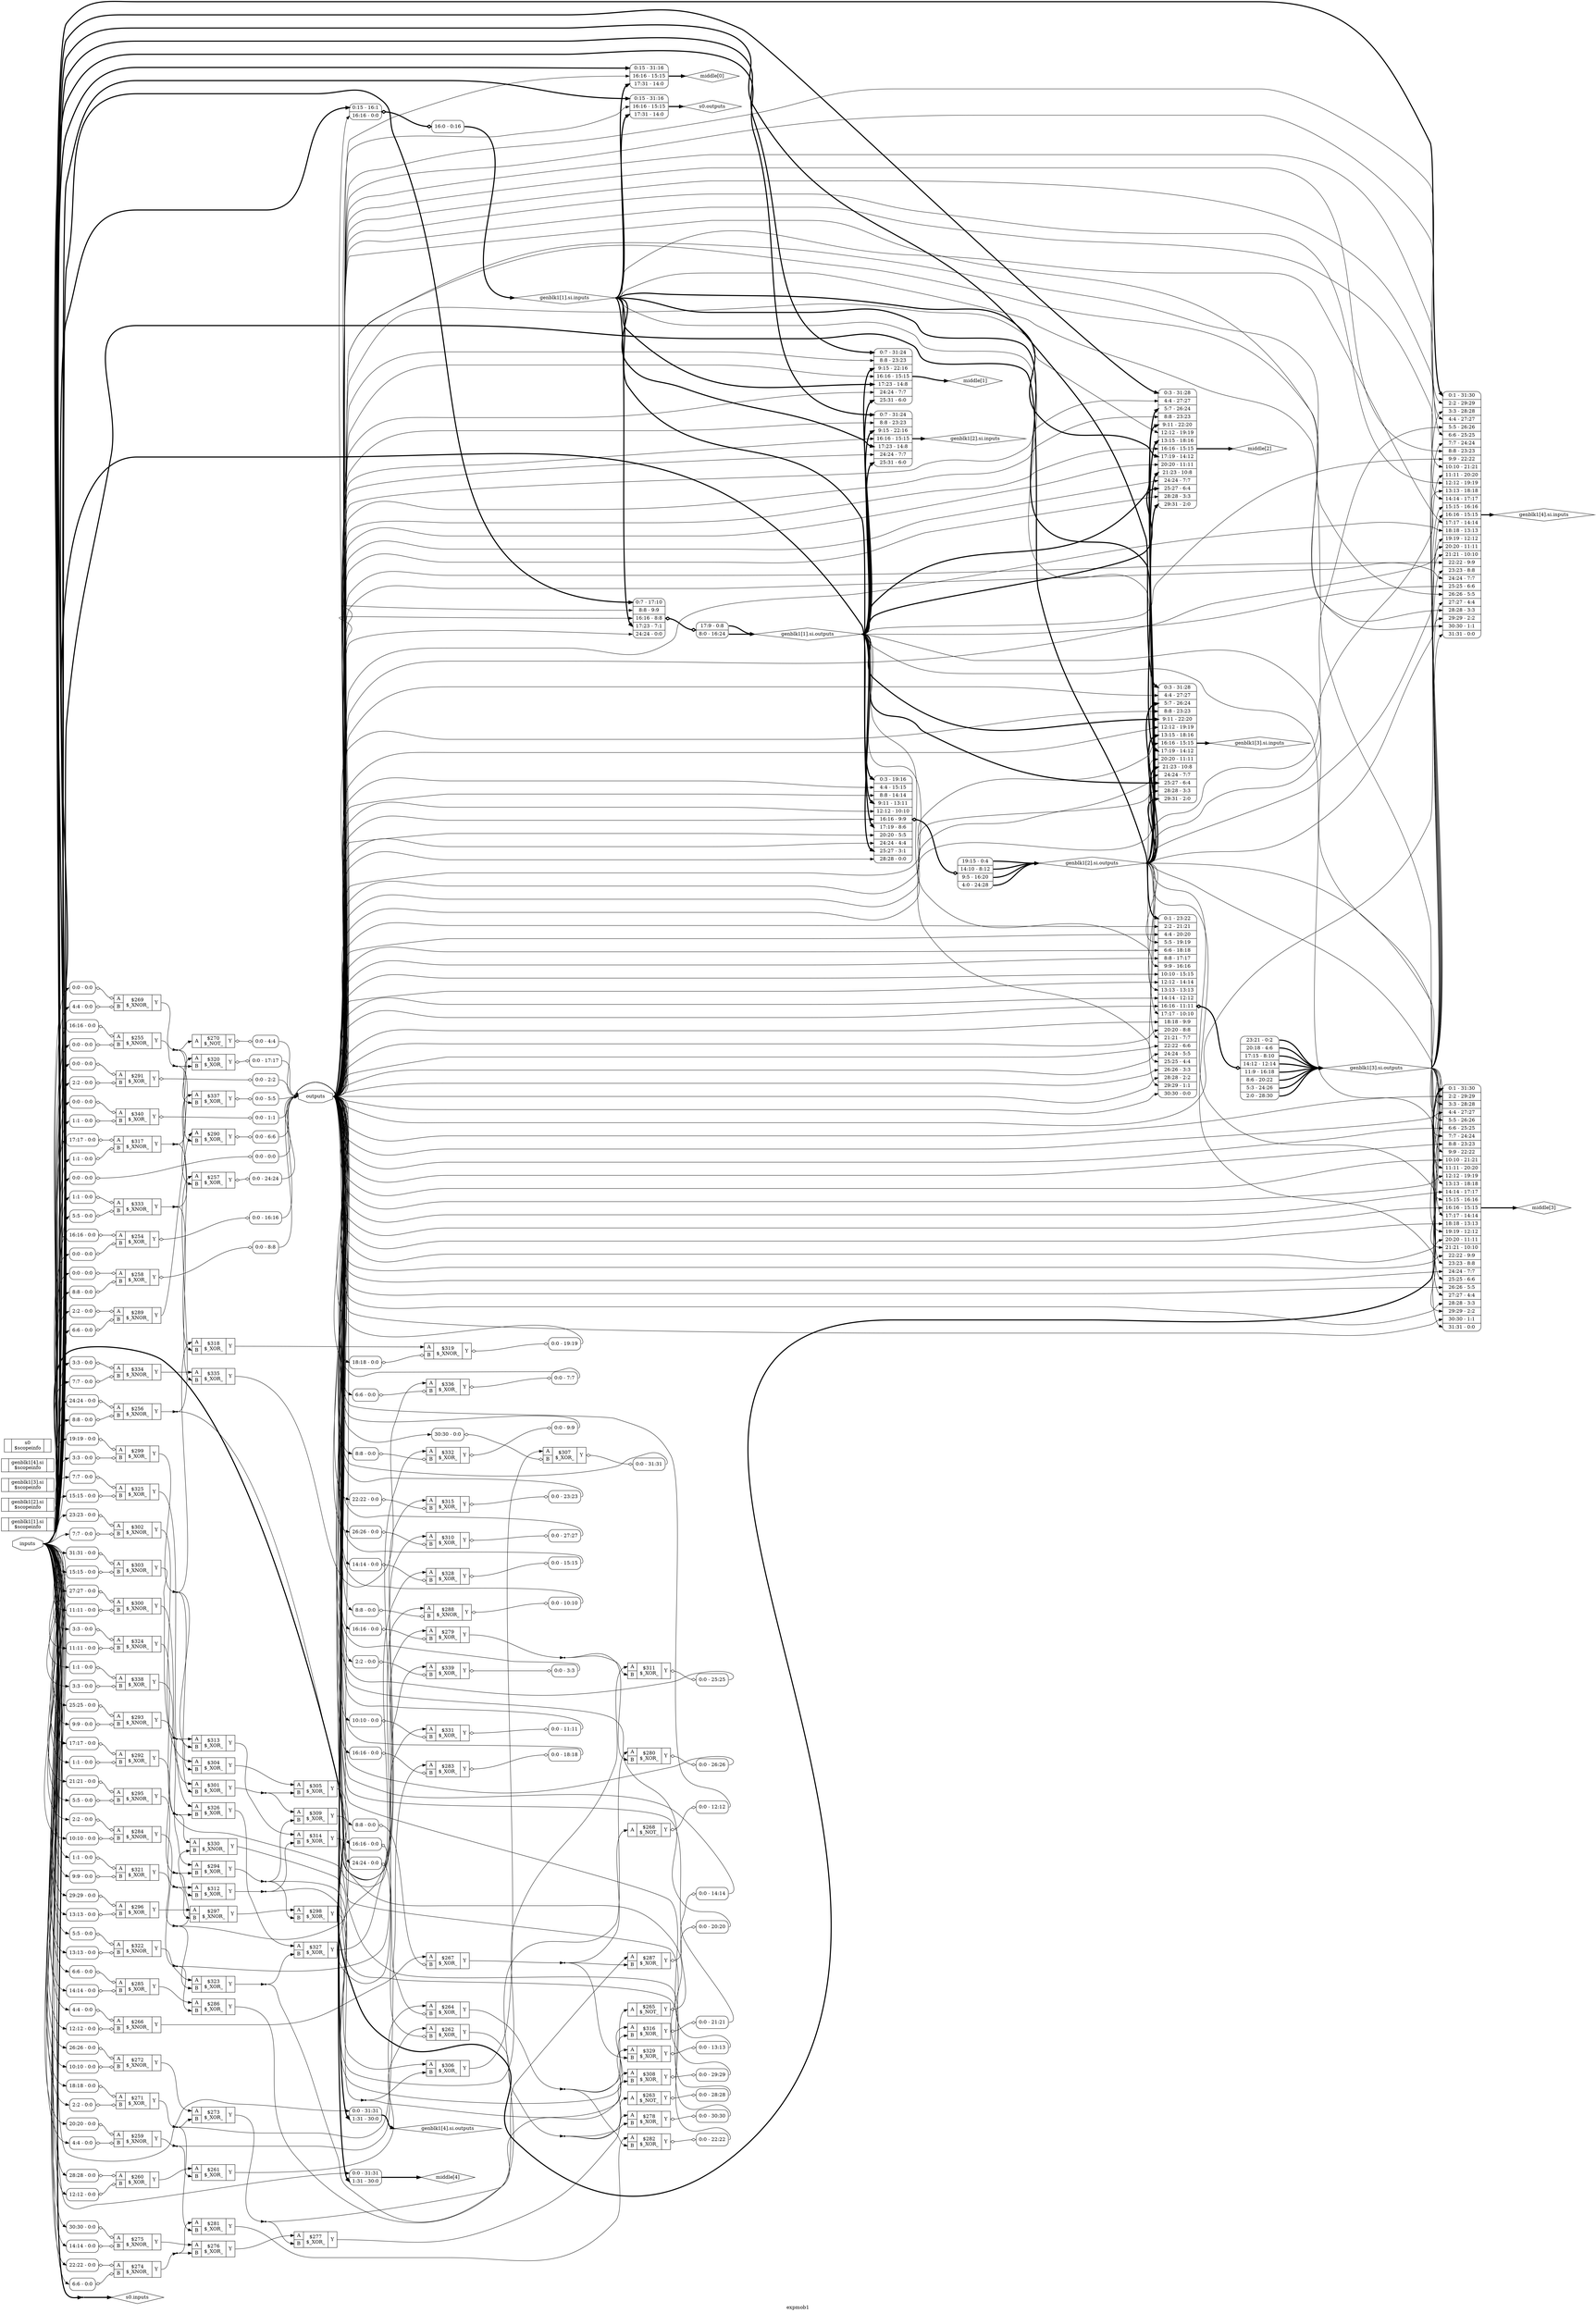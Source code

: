 digraph "expmob1" {
label="expmob1";
rankdir="LR";
remincross=true;
n57 [ shape=diamond, label="genblk1[1].si.inputs", color="black", fontcolor="black"];
n58 [ shape=diamond, label="genblk1[1].si.outputs", color="black", fontcolor="black"];
n59 [ shape=diamond, label="genblk1[2].si.inputs", color="black", fontcolor="black"];
n60 [ shape=diamond, label="genblk1[2].si.outputs", color="black", fontcolor="black"];
n61 [ shape=diamond, label="genblk1[3].si.inputs", color="black", fontcolor="black"];
n62 [ shape=diamond, label="genblk1[3].si.outputs", color="black", fontcolor="black"];
n63 [ shape=diamond, label="genblk1[4].si.inputs", color="black", fontcolor="black"];
n64 [ shape=diamond, label="genblk1[4].si.outputs", color="black", fontcolor="black"];
n65 [ shape=octagon, label="inputs", color="black", fontcolor="black"];
n66 [ shape=diamond, label="middle[0]", color="black", fontcolor="black"];
n67 [ shape=diamond, label="middle[1]", color="black", fontcolor="black"];
n68 [ shape=diamond, label="middle[2]", color="black", fontcolor="black"];
n69 [ shape=diamond, label="middle[3]", color="black", fontcolor="black"];
n70 [ shape=diamond, label="middle[4]", color="black", fontcolor="black"];
n71 [ shape=octagon, label="outputs", color="black", fontcolor="black"];
n72 [ shape=diamond, label="s0.inputs", color="black", fontcolor="black"];
n73 [ shape=diamond, label="s0.outputs", color="black", fontcolor="black"];
c77 [ shape=record, label="{{<p74> A|<p75> B}|$254\n$_XOR_|{<p76> Y}}",  ];
x0 [ shape=record, style=rounded, label="<s0> 16:16 - 0:0 ", color="black", fontcolor="black" ];
x0:e -> c77:p74:w [arrowhead=odiamond, arrowtail=odiamond, dir=both, color="black", fontcolor="black", label=""];
x1 [ shape=record, style=rounded, label="<s0> 0:0 - 0:0 ", color="black", fontcolor="black" ];
x1:e -> c77:p75:w [arrowhead=odiamond, arrowtail=odiamond, dir=both, color="black", fontcolor="black", label=""];
x2 [ shape=record, style=rounded, label="<s0> 0:0 - 16:16 ", color="black", fontcolor="black" ];
c77:p76:e -> x2:w [arrowhead=odiamond, arrowtail=odiamond, dir=both, color="black", fontcolor="black", label=""];
c78 [ shape=record, label="{{<p74> A|<p75> B}|$255\n$_XNOR_|{<p76> Y}}",  ];
x3 [ shape=record, style=rounded, label="<s0> 16:16 - 0:0 ", color="black", fontcolor="black" ];
x3:e -> c78:p74:w [arrowhead=odiamond, arrowtail=odiamond, dir=both, color="black", fontcolor="black", label=""];
x4 [ shape=record, style=rounded, label="<s0> 0:0 - 0:0 ", color="black", fontcolor="black" ];
x4:e -> c78:p75:w [arrowhead=odiamond, arrowtail=odiamond, dir=both, color="black", fontcolor="black", label=""];
c79 [ shape=record, label="{{<p74> A|<p75> B}|$256\n$_XNOR_|{<p76> Y}}",  ];
x5 [ shape=record, style=rounded, label="<s0> 24:24 - 0:0 ", color="black", fontcolor="black" ];
x5:e -> c79:p74:w [arrowhead=odiamond, arrowtail=odiamond, dir=both, color="black", fontcolor="black", label=""];
x6 [ shape=record, style=rounded, label="<s0> 8:8 - 0:0 ", color="black", fontcolor="black" ];
x6:e -> c79:p75:w [arrowhead=odiamond, arrowtail=odiamond, dir=both, color="black", fontcolor="black", label=""];
c80 [ shape=record, label="{{<p74> A|<p75> B}|$257\n$_XOR_|{<p76> Y}}",  ];
x7 [ shape=record, style=rounded, label="<s0> 0:0 - 24:24 ", color="black", fontcolor="black" ];
c80:p76:e -> x7:w [arrowhead=odiamond, arrowtail=odiamond, dir=both, color="black", fontcolor="black", label=""];
c81 [ shape=record, label="{{<p74> A|<p75> B}|$258\n$_XOR_|{<p76> Y}}",  ];
x8 [ shape=record, style=rounded, label="<s0> 0:0 - 0:0 ", color="black", fontcolor="black" ];
x8:e -> c81:p74:w [arrowhead=odiamond, arrowtail=odiamond, dir=both, color="black", fontcolor="black", label=""];
x9 [ shape=record, style=rounded, label="<s0> 8:8 - 0:0 ", color="black", fontcolor="black" ];
x9:e -> c81:p75:w [arrowhead=odiamond, arrowtail=odiamond, dir=both, color="black", fontcolor="black", label=""];
x10 [ shape=record, style=rounded, label="<s0> 0:0 - 8:8 ", color="black", fontcolor="black" ];
c81:p76:e -> x10:w [arrowhead=odiamond, arrowtail=odiamond, dir=both, color="black", fontcolor="black", label=""];
c82 [ shape=record, label="{{<p74> A|<p75> B}|$259\n$_XNOR_|{<p76> Y}}",  ];
x11 [ shape=record, style=rounded, label="<s0> 20:20 - 0:0 ", color="black", fontcolor="black" ];
x11:e -> c82:p74:w [arrowhead=odiamond, arrowtail=odiamond, dir=both, color="black", fontcolor="black", label=""];
x12 [ shape=record, style=rounded, label="<s0> 4:4 - 0:0 ", color="black", fontcolor="black" ];
x12:e -> c82:p75:w [arrowhead=odiamond, arrowtail=odiamond, dir=both, color="black", fontcolor="black", label=""];
c83 [ shape=record, label="{{<p74> A|<p75> B}|$260\n$_XOR_|{<p76> Y}}",  ];
x13 [ shape=record, style=rounded, label="<s0> 28:28 - 0:0 ", color="black", fontcolor="black" ];
x13:e -> c83:p74:w [arrowhead=odiamond, arrowtail=odiamond, dir=both, color="black", fontcolor="black", label=""];
x14 [ shape=record, style=rounded, label="<s0> 12:12 - 0:0 ", color="black", fontcolor="black" ];
x14:e -> c83:p75:w [arrowhead=odiamond, arrowtail=odiamond, dir=both, color="black", fontcolor="black", label=""];
c84 [ shape=record, label="{{<p74> A|<p75> B}|$261\n$_XOR_|{<p76> Y}}",  ];
c85 [ shape=record, label="{{<p74> A|<p75> B}|$262\n$_XOR_|{<p76> Y}}",  ];
x15 [ shape=record, style=rounded, label="<s0> 24:24 - 0:0 ", color="black", fontcolor="black" ];
x15:e -> c85:p75:w [arrowhead=odiamond, arrowtail=odiamond, dir=both, color="black", fontcolor="black", label=""];
c86 [ shape=record, label="{{<p74> A}|$263\n$_NOT_|{<p76> Y}}",  ];
x16 [ shape=record, style=rounded, label="<s0> 0:0 - 28:28 ", color="black", fontcolor="black" ];
c86:p76:e -> x16:w [arrowhead=odiamond, arrowtail=odiamond, dir=both, color="black", fontcolor="black", label=""];
c87 [ shape=record, label="{{<p74> A|<p75> B}|$264\n$_XOR_|{<p76> Y}}",  ];
x17 [ shape=record, style=rounded, label="<s0> 16:16 - 0:0 ", color="black", fontcolor="black" ];
x17:e -> c87:p75:w [arrowhead=odiamond, arrowtail=odiamond, dir=both, color="black", fontcolor="black", label=""];
c88 [ shape=record, label="{{<p74> A}|$265\n$_NOT_|{<p76> Y}}",  ];
x18 [ shape=record, style=rounded, label="<s0> 0:0 - 20:20 ", color="black", fontcolor="black" ];
c88:p76:e -> x18:w [arrowhead=odiamond, arrowtail=odiamond, dir=both, color="black", fontcolor="black", label=""];
c89 [ shape=record, label="{{<p74> A|<p75> B}|$266\n$_XNOR_|{<p76> Y}}",  ];
x19 [ shape=record, style=rounded, label="<s0> 4:4 - 0:0 ", color="black", fontcolor="black" ];
x19:e -> c89:p74:w [arrowhead=odiamond, arrowtail=odiamond, dir=both, color="black", fontcolor="black", label=""];
x20 [ shape=record, style=rounded, label="<s0> 12:12 - 0:0 ", color="black", fontcolor="black" ];
x20:e -> c89:p75:w [arrowhead=odiamond, arrowtail=odiamond, dir=both, color="black", fontcolor="black", label=""];
c90 [ shape=record, label="{{<p74> A|<p75> B}|$267\n$_XOR_|{<p76> Y}}",  ];
x21 [ shape=record, style=rounded, label="<s0> 8:8 - 0:0 ", color="black", fontcolor="black" ];
x21:e -> c90:p75:w [arrowhead=odiamond, arrowtail=odiamond, dir=both, color="black", fontcolor="black", label=""];
c91 [ shape=record, label="{{<p74> A}|$268\n$_NOT_|{<p76> Y}}",  ];
x22 [ shape=record, style=rounded, label="<s0> 0:0 - 12:12 ", color="black", fontcolor="black" ];
c91:p76:e -> x22:w [arrowhead=odiamond, arrowtail=odiamond, dir=both, color="black", fontcolor="black", label=""];
c92 [ shape=record, label="{{<p74> A|<p75> B}|$269\n$_XNOR_|{<p76> Y}}",  ];
x23 [ shape=record, style=rounded, label="<s0> 0:0 - 0:0 ", color="black", fontcolor="black" ];
x23:e -> c92:p74:w [arrowhead=odiamond, arrowtail=odiamond, dir=both, color="black", fontcolor="black", label=""];
x24 [ shape=record, style=rounded, label="<s0> 4:4 - 0:0 ", color="black", fontcolor="black" ];
x24:e -> c92:p75:w [arrowhead=odiamond, arrowtail=odiamond, dir=both, color="black", fontcolor="black", label=""];
c93 [ shape=record, label="{{<p74> A}|$270\n$_NOT_|{<p76> Y}}",  ];
x25 [ shape=record, style=rounded, label="<s0> 0:0 - 4:4 ", color="black", fontcolor="black" ];
c93:p76:e -> x25:w [arrowhead=odiamond, arrowtail=odiamond, dir=both, color="black", fontcolor="black", label=""];
c94 [ shape=record, label="{{<p74> A|<p75> B}|$271\n$_XOR_|{<p76> Y}}",  ];
x26 [ shape=record, style=rounded, label="<s0> 18:18 - 0:0 ", color="black", fontcolor="black" ];
x26:e -> c94:p74:w [arrowhead=odiamond, arrowtail=odiamond, dir=both, color="black", fontcolor="black", label=""];
x27 [ shape=record, style=rounded, label="<s0> 2:2 - 0:0 ", color="black", fontcolor="black" ];
x27:e -> c94:p75:w [arrowhead=odiamond, arrowtail=odiamond, dir=both, color="black", fontcolor="black", label=""];
c95 [ shape=record, label="{{<p74> A|<p75> B}|$272\n$_XNOR_|{<p76> Y}}",  ];
x28 [ shape=record, style=rounded, label="<s0> 26:26 - 0:0 ", color="black", fontcolor="black" ];
x28:e -> c95:p74:w [arrowhead=odiamond, arrowtail=odiamond, dir=both, color="black", fontcolor="black", label=""];
x29 [ shape=record, style=rounded, label="<s0> 10:10 - 0:0 ", color="black", fontcolor="black" ];
x29:e -> c95:p75:w [arrowhead=odiamond, arrowtail=odiamond, dir=both, color="black", fontcolor="black", label=""];
c96 [ shape=record, label="{{<p74> A|<p75> B}|$273\n$_XOR_|{<p76> Y}}",  ];
c97 [ shape=record, label="{{<p74> A|<p75> B}|$274\n$_XNOR_|{<p76> Y}}",  ];
x30 [ shape=record, style=rounded, label="<s0> 22:22 - 0:0 ", color="black", fontcolor="black" ];
x30:e -> c97:p74:w [arrowhead=odiamond, arrowtail=odiamond, dir=both, color="black", fontcolor="black", label=""];
x31 [ shape=record, style=rounded, label="<s0> 6:6 - 0:0 ", color="black", fontcolor="black" ];
x31:e -> c97:p75:w [arrowhead=odiamond, arrowtail=odiamond, dir=both, color="black", fontcolor="black", label=""];
c98 [ shape=record, label="{{<p74> A|<p75> B}|$275\n$_XNOR_|{<p76> Y}}",  ];
x32 [ shape=record, style=rounded, label="<s0> 30:30 - 0:0 ", color="black", fontcolor="black" ];
x32:e -> c98:p74:w [arrowhead=odiamond, arrowtail=odiamond, dir=both, color="black", fontcolor="black", label=""];
x33 [ shape=record, style=rounded, label="<s0> 14:14 - 0:0 ", color="black", fontcolor="black" ];
x33:e -> c98:p75:w [arrowhead=odiamond, arrowtail=odiamond, dir=both, color="black", fontcolor="black", label=""];
c99 [ shape=record, label="{{<p74> A|<p75> B}|$276\n$_XOR_|{<p76> Y}}",  ];
c100 [ shape=record, label="{{<p74> A|<p75> B}|$277\n$_XOR_|{<p76> Y}}",  ];
c101 [ shape=record, label="{{<p74> A|<p75> B}|$278\n$_XOR_|{<p76> Y}}",  ];
x34 [ shape=record, style=rounded, label="<s0> 0:0 - 30:30 ", color="black", fontcolor="black" ];
c101:p76:e -> x34:w [arrowhead=odiamond, arrowtail=odiamond, dir=both, color="black", fontcolor="black", label=""];
c102 [ shape=record, label="{{<p74> A|<p75> B}|$279\n$_XOR_|{<p76> Y}}",  ];
x35 [ shape=record, style=rounded, label="<s0> 16:16 - 0:0 ", color="black", fontcolor="black" ];
x35:e -> c102:p75:w [arrowhead=odiamond, arrowtail=odiamond, dir=both, color="black", fontcolor="black", label=""];
c103 [ shape=record, label="{{<p74> A|<p75> B}|$280\n$_XOR_|{<p76> Y}}",  ];
x36 [ shape=record, style=rounded, label="<s0> 0:0 - 26:26 ", color="black", fontcolor="black" ];
c103:p76:e -> x36:w [arrowhead=odiamond, arrowtail=odiamond, dir=both, color="black", fontcolor="black", label=""];
c104 [ shape=record, label="{{<p74> A|<p75> B}|$281\n$_XOR_|{<p76> Y}}",  ];
c105 [ shape=record, label="{{<p74> A|<p75> B}|$282\n$_XOR_|{<p76> Y}}",  ];
x37 [ shape=record, style=rounded, label="<s0> 0:0 - 22:22 ", color="black", fontcolor="black" ];
c105:p76:e -> x37:w [arrowhead=odiamond, arrowtail=odiamond, dir=both, color="black", fontcolor="black", label=""];
c106 [ shape=record, label="{{<p74> A|<p75> B}|$283\n$_XOR_|{<p76> Y}}",  ];
x38 [ shape=record, style=rounded, label="<s0> 16:16 - 0:0 ", color="black", fontcolor="black" ];
x38:e -> c106:p75:w [arrowhead=odiamond, arrowtail=odiamond, dir=both, color="black", fontcolor="black", label=""];
x39 [ shape=record, style=rounded, label="<s0> 0:0 - 18:18 ", color="black", fontcolor="black" ];
c106:p76:e -> x39:w [arrowhead=odiamond, arrowtail=odiamond, dir=both, color="black", fontcolor="black", label=""];
c107 [ shape=record, label="{{<p74> A|<p75> B}|$284\n$_XNOR_|{<p76> Y}}",  ];
x40 [ shape=record, style=rounded, label="<s0> 2:2 - 0:0 ", color="black", fontcolor="black" ];
x40:e -> c107:p74:w [arrowhead=odiamond, arrowtail=odiamond, dir=both, color="black", fontcolor="black", label=""];
x41 [ shape=record, style=rounded, label="<s0> 10:10 - 0:0 ", color="black", fontcolor="black" ];
x41:e -> c107:p75:w [arrowhead=odiamond, arrowtail=odiamond, dir=both, color="black", fontcolor="black", label=""];
c108 [ shape=record, label="{{<p74> A|<p75> B}|$285\n$_XOR_|{<p76> Y}}",  ];
x42 [ shape=record, style=rounded, label="<s0> 6:6 - 0:0 ", color="black", fontcolor="black" ];
x42:e -> c108:p74:w [arrowhead=odiamond, arrowtail=odiamond, dir=both, color="black", fontcolor="black", label=""];
x43 [ shape=record, style=rounded, label="<s0> 14:14 - 0:0 ", color="black", fontcolor="black" ];
x43:e -> c108:p75:w [arrowhead=odiamond, arrowtail=odiamond, dir=both, color="black", fontcolor="black", label=""];
c109 [ shape=record, label="{{<p74> A|<p75> B}|$286\n$_XOR_|{<p76> Y}}",  ];
c110 [ shape=record, label="{{<p74> A|<p75> B}|$287\n$_XOR_|{<p76> Y}}",  ];
x44 [ shape=record, style=rounded, label="<s0> 0:0 - 14:14 ", color="black", fontcolor="black" ];
c110:p76:e -> x44:w [arrowhead=odiamond, arrowtail=odiamond, dir=both, color="black", fontcolor="black", label=""];
c111 [ shape=record, label="{{<p74> A|<p75> B}|$288\n$_XNOR_|{<p76> Y}}",  ];
x45 [ shape=record, style=rounded, label="<s0> 8:8 - 0:0 ", color="black", fontcolor="black" ];
x45:e -> c111:p75:w [arrowhead=odiamond, arrowtail=odiamond, dir=both, color="black", fontcolor="black", label=""];
x46 [ shape=record, style=rounded, label="<s0> 0:0 - 10:10 ", color="black", fontcolor="black" ];
c111:p76:e -> x46:w [arrowhead=odiamond, arrowtail=odiamond, dir=both, color="black", fontcolor="black", label=""];
c112 [ shape=record, label="{{<p74> A|<p75> B}|$289\n$_XNOR_|{<p76> Y}}",  ];
x47 [ shape=record, style=rounded, label="<s0> 2:2 - 0:0 ", color="black", fontcolor="black" ];
x47:e -> c112:p74:w [arrowhead=odiamond, arrowtail=odiamond, dir=both, color="black", fontcolor="black", label=""];
x48 [ shape=record, style=rounded, label="<s0> 6:6 - 0:0 ", color="black", fontcolor="black" ];
x48:e -> c112:p75:w [arrowhead=odiamond, arrowtail=odiamond, dir=both, color="black", fontcolor="black", label=""];
c113 [ shape=record, label="{{<p74> A|<p75> B}|$290\n$_XOR_|{<p76> Y}}",  ];
x49 [ shape=record, style=rounded, label="<s0> 0:0 - 6:6 ", color="black", fontcolor="black" ];
c113:p76:e -> x49:w [arrowhead=odiamond, arrowtail=odiamond, dir=both, color="black", fontcolor="black", label=""];
c114 [ shape=record, label="{{<p74> A|<p75> B}|$291\n$_XOR_|{<p76> Y}}",  ];
x50 [ shape=record, style=rounded, label="<s0> 0:0 - 0:0 ", color="black", fontcolor="black" ];
x50:e -> c114:p74:w [arrowhead=odiamond, arrowtail=odiamond, dir=both, color="black", fontcolor="black", label=""];
x51 [ shape=record, style=rounded, label="<s0> 2:2 - 0:0 ", color="black", fontcolor="black" ];
x51:e -> c114:p75:w [arrowhead=odiamond, arrowtail=odiamond, dir=both, color="black", fontcolor="black", label=""];
x52 [ shape=record, style=rounded, label="<s0> 0:0 - 2:2 ", color="black", fontcolor="black" ];
c114:p76:e -> x52:w [arrowhead=odiamond, arrowtail=odiamond, dir=both, color="black", fontcolor="black", label=""];
c115 [ shape=record, label="{{<p74> A|<p75> B}|$292\n$_XOR_|{<p76> Y}}",  ];
x53 [ shape=record, style=rounded, label="<s0> 17:17 - 0:0 ", color="black", fontcolor="black" ];
x53:e -> c115:p74:w [arrowhead=odiamond, arrowtail=odiamond, dir=both, color="black", fontcolor="black", label=""];
x54 [ shape=record, style=rounded, label="<s0> 1:1 - 0:0 ", color="black", fontcolor="black" ];
x54:e -> c115:p75:w [arrowhead=odiamond, arrowtail=odiamond, dir=both, color="black", fontcolor="black", label=""];
c116 [ shape=record, label="{{<p74> A|<p75> B}|$293\n$_XNOR_|{<p76> Y}}",  ];
x55 [ shape=record, style=rounded, label="<s0> 25:25 - 0:0 ", color="black", fontcolor="black" ];
x55:e -> c116:p74:w [arrowhead=odiamond, arrowtail=odiamond, dir=both, color="black", fontcolor="black", label=""];
x56 [ shape=record, style=rounded, label="<s0> 9:9 - 0:0 ", color="black", fontcolor="black" ];
x56:e -> c116:p75:w [arrowhead=odiamond, arrowtail=odiamond, dir=both, color="black", fontcolor="black", label=""];
c117 [ shape=record, label="{{<p74> A|<p75> B}|$294\n$_XOR_|{<p76> Y}}",  ];
c118 [ shape=record, label="{{<p74> A|<p75> B}|$295\n$_XNOR_|{<p76> Y}}",  ];
x57 [ shape=record, style=rounded, label="<s0> 21:21 - 0:0 ", color="black", fontcolor="black" ];
x57:e -> c118:p74:w [arrowhead=odiamond, arrowtail=odiamond, dir=both, color="black", fontcolor="black", label=""];
x58 [ shape=record, style=rounded, label="<s0> 5:5 - 0:0 ", color="black", fontcolor="black" ];
x58:e -> c118:p75:w [arrowhead=odiamond, arrowtail=odiamond, dir=both, color="black", fontcolor="black", label=""];
c119 [ shape=record, label="{{<p74> A|<p75> B}|$296\n$_XOR_|{<p76> Y}}",  ];
x59 [ shape=record, style=rounded, label="<s0> 29:29 - 0:0 ", color="black", fontcolor="black" ];
x59:e -> c119:p74:w [arrowhead=odiamond, arrowtail=odiamond, dir=both, color="black", fontcolor="black", label=""];
x60 [ shape=record, style=rounded, label="<s0> 13:13 - 0:0 ", color="black", fontcolor="black" ];
x60:e -> c119:p75:w [arrowhead=odiamond, arrowtail=odiamond, dir=both, color="black", fontcolor="black", label=""];
c120 [ shape=record, label="{{<p74> A|<p75> B}|$297\n$_XNOR_|{<p76> Y}}",  ];
c121 [ shape=record, label="{{<p74> A|<p75> B}|$298\n$_XOR_|{<p76> Y}}",  ];
c122 [ shape=record, label="{{<p74> A|<p75> B}|$299\n$_XOR_|{<p76> Y}}",  ];
x61 [ shape=record, style=rounded, label="<s0> 19:19 - 0:0 ", color="black", fontcolor="black" ];
x61:e -> c122:p74:w [arrowhead=odiamond, arrowtail=odiamond, dir=both, color="black", fontcolor="black", label=""];
x62 [ shape=record, style=rounded, label="<s0> 3:3 - 0:0 ", color="black", fontcolor="black" ];
x62:e -> c122:p75:w [arrowhead=odiamond, arrowtail=odiamond, dir=both, color="black", fontcolor="black", label=""];
c123 [ shape=record, label="{{<p74> A|<p75> B}|$300\n$_XNOR_|{<p76> Y}}",  ];
x63 [ shape=record, style=rounded, label="<s0> 27:27 - 0:0 ", color="black", fontcolor="black" ];
x63:e -> c123:p74:w [arrowhead=odiamond, arrowtail=odiamond, dir=both, color="black", fontcolor="black", label=""];
x64 [ shape=record, style=rounded, label="<s0> 11:11 - 0:0 ", color="black", fontcolor="black" ];
x64:e -> c123:p75:w [arrowhead=odiamond, arrowtail=odiamond, dir=both, color="black", fontcolor="black", label=""];
c124 [ shape=record, label="{{<p74> A|<p75> B}|$301\n$_XOR_|{<p76> Y}}",  ];
c125 [ shape=record, label="{{<p74> A|<p75> B}|$302\n$_XNOR_|{<p76> Y}}",  ];
x65 [ shape=record, style=rounded, label="<s0> 23:23 - 0:0 ", color="black", fontcolor="black" ];
x65:e -> c125:p74:w [arrowhead=odiamond, arrowtail=odiamond, dir=both, color="black", fontcolor="black", label=""];
x66 [ shape=record, style=rounded, label="<s0> 7:7 - 0:0 ", color="black", fontcolor="black" ];
x66:e -> c125:p75:w [arrowhead=odiamond, arrowtail=odiamond, dir=both, color="black", fontcolor="black", label=""];
c126 [ shape=record, label="{{<p74> A|<p75> B}|$303\n$_XNOR_|{<p76> Y}}",  ];
x67 [ shape=record, style=rounded, label="<s0> 31:31 - 0:0 ", color="black", fontcolor="black" ];
x67:e -> c126:p74:w [arrowhead=odiamond, arrowtail=odiamond, dir=both, color="black", fontcolor="black", label=""];
x68 [ shape=record, style=rounded, label="<s0> 15:15 - 0:0 ", color="black", fontcolor="black" ];
x68:e -> c126:p75:w [arrowhead=odiamond, arrowtail=odiamond, dir=both, color="black", fontcolor="black", label=""];
c127 [ shape=record, label="{{<p74> A|<p75> B}|$304\n$_XOR_|{<p76> Y}}",  ];
c128 [ shape=record, label="{{<p74> A|<p75> B}|$305\n$_XOR_|{<p76> Y}}",  ];
c129 [ shape=record, label="{{<p74> A|<p75> B}|$306\n$_XOR_|{<p76> Y}}",  ];
c130 [ shape=record, label="{{<p74> A|<p75> B}|$307\n$_XOR_|{<p76> Y}}",  ];
x69 [ shape=record, style=rounded, label="<s0> 30:30 - 0:0 ", color="black", fontcolor="black" ];
x69:e -> c130:p75:w [arrowhead=odiamond, arrowtail=odiamond, dir=both, color="black", fontcolor="black", label=""];
x70 [ shape=record, style=rounded, label="<s0> 0:0 - 31:31 ", color="black", fontcolor="black" ];
c130:p76:e -> x70:w [arrowhead=odiamond, arrowtail=odiamond, dir=both, color="black", fontcolor="black", label=""];
c131 [ shape=record, label="{{<p74> A|<p75> B}|$308\n$_XOR_|{<p76> Y}}",  ];
x71 [ shape=record, style=rounded, label="<s0> 0:0 - 29:29 ", color="black", fontcolor="black" ];
c131:p76:e -> x71:w [arrowhead=odiamond, arrowtail=odiamond, dir=both, color="black", fontcolor="black", label=""];
c132 [ shape=record, label="{{<p74> A|<p75> B}|$309\n$_XOR_|{<p76> Y}}",  ];
c133 [ shape=record, label="{{<p74> A|<p75> B}|$310\n$_XOR_|{<p76> Y}}",  ];
x72 [ shape=record, style=rounded, label="<s0> 26:26 - 0:0 ", color="black", fontcolor="black" ];
x72:e -> c133:p75:w [arrowhead=odiamond, arrowtail=odiamond, dir=both, color="black", fontcolor="black", label=""];
x73 [ shape=record, style=rounded, label="<s0> 0:0 - 27:27 ", color="black", fontcolor="black" ];
c133:p76:e -> x73:w [arrowhead=odiamond, arrowtail=odiamond, dir=both, color="black", fontcolor="black", label=""];
c134 [ shape=record, label="{{<p74> A|<p75> B}|$311\n$_XOR_|{<p76> Y}}",  ];
x74 [ shape=record, style=rounded, label="<s0> 0:0 - 25:25 ", color="black", fontcolor="black" ];
c134:p76:e -> x74:w [arrowhead=odiamond, arrowtail=odiamond, dir=both, color="black", fontcolor="black", label=""];
c135 [ shape=record, label="{{<p74> A|<p75> B}|$312\n$_XOR_|{<p76> Y}}",  ];
c136 [ shape=record, label="{{<p74> A|<p75> B}|$313\n$_XOR_|{<p76> Y}}",  ];
c137 [ shape=record, label="{{<p74> A|<p75> B}|$314\n$_XOR_|{<p76> Y}}",  ];
c138 [ shape=record, label="{{<p74> A|<p75> B}|$315\n$_XOR_|{<p76> Y}}",  ];
x75 [ shape=record, style=rounded, label="<s0> 22:22 - 0:0 ", color="black", fontcolor="black" ];
x75:e -> c138:p75:w [arrowhead=odiamond, arrowtail=odiamond, dir=both, color="black", fontcolor="black", label=""];
x76 [ shape=record, style=rounded, label="<s0> 0:0 - 23:23 ", color="black", fontcolor="black" ];
c138:p76:e -> x76:w [arrowhead=odiamond, arrowtail=odiamond, dir=both, color="black", fontcolor="black", label=""];
c139 [ shape=record, label="{{<p74> A|<p75> B}|$316\n$_XOR_|{<p76> Y}}",  ];
x77 [ shape=record, style=rounded, label="<s0> 0:0 - 21:21 ", color="black", fontcolor="black" ];
c139:p76:e -> x77:w [arrowhead=odiamond, arrowtail=odiamond, dir=both, color="black", fontcolor="black", label=""];
c140 [ shape=record, label="{{<p74> A|<p75> B}|$317\n$_XNOR_|{<p76> Y}}",  ];
x78 [ shape=record, style=rounded, label="<s0> 17:17 - 0:0 ", color="black", fontcolor="black" ];
x78:e -> c140:p74:w [arrowhead=odiamond, arrowtail=odiamond, dir=both, color="black", fontcolor="black", label=""];
x79 [ shape=record, style=rounded, label="<s0> 1:1 - 0:0 ", color="black", fontcolor="black" ];
x79:e -> c140:p75:w [arrowhead=odiamond, arrowtail=odiamond, dir=both, color="black", fontcolor="black", label=""];
c141 [ shape=record, label="{{<p74> A|<p75> B}|$318\n$_XOR_|{<p76> Y}}",  ];
c142 [ shape=record, label="{{<p74> A|<p75> B}|$319\n$_XNOR_|{<p76> Y}}",  ];
x80 [ shape=record, style=rounded, label="<s0> 18:18 - 0:0 ", color="black", fontcolor="black" ];
x80:e -> c142:p75:w [arrowhead=odiamond, arrowtail=odiamond, dir=both, color="black", fontcolor="black", label=""];
x81 [ shape=record, style=rounded, label="<s0> 0:0 - 19:19 ", color="black", fontcolor="black" ];
c142:p76:e -> x81:w [arrowhead=odiamond, arrowtail=odiamond, dir=both, color="black", fontcolor="black", label=""];
c143 [ shape=record, label="{{<p74> A|<p75> B}|$320\n$_XOR_|{<p76> Y}}",  ];
x82 [ shape=record, style=rounded, label="<s0> 0:0 - 17:17 ", color="black", fontcolor="black" ];
c143:p76:e -> x82:w [arrowhead=odiamond, arrowtail=odiamond, dir=both, color="black", fontcolor="black", label=""];
c144 [ shape=record, label="{{<p74> A|<p75> B}|$321\n$_XOR_|{<p76> Y}}",  ];
x83 [ shape=record, style=rounded, label="<s0> 1:1 - 0:0 ", color="black", fontcolor="black" ];
x83:e -> c144:p74:w [arrowhead=odiamond, arrowtail=odiamond, dir=both, color="black", fontcolor="black", label=""];
x84 [ shape=record, style=rounded, label="<s0> 9:9 - 0:0 ", color="black", fontcolor="black" ];
x84:e -> c144:p75:w [arrowhead=odiamond, arrowtail=odiamond, dir=both, color="black", fontcolor="black", label=""];
c145 [ shape=record, label="{{<p74> A|<p75> B}|$322\n$_XNOR_|{<p76> Y}}",  ];
x85 [ shape=record, style=rounded, label="<s0> 5:5 - 0:0 ", color="black", fontcolor="black" ];
x85:e -> c145:p74:w [arrowhead=odiamond, arrowtail=odiamond, dir=both, color="black", fontcolor="black", label=""];
x86 [ shape=record, style=rounded, label="<s0> 13:13 - 0:0 ", color="black", fontcolor="black" ];
x86:e -> c145:p75:w [arrowhead=odiamond, arrowtail=odiamond, dir=both, color="black", fontcolor="black", label=""];
c146 [ shape=record, label="{{<p74> A|<p75> B}|$323\n$_XOR_|{<p76> Y}}",  ];
c147 [ shape=record, label="{{<p74> A|<p75> B}|$324\n$_XNOR_|{<p76> Y}}",  ];
x87 [ shape=record, style=rounded, label="<s0> 3:3 - 0:0 ", color="black", fontcolor="black" ];
x87:e -> c147:p74:w [arrowhead=odiamond, arrowtail=odiamond, dir=both, color="black", fontcolor="black", label=""];
x88 [ shape=record, style=rounded, label="<s0> 11:11 - 0:0 ", color="black", fontcolor="black" ];
x88:e -> c147:p75:w [arrowhead=odiamond, arrowtail=odiamond, dir=both, color="black", fontcolor="black", label=""];
c148 [ shape=record, label="{{<p74> A|<p75> B}|$325\n$_XOR_|{<p76> Y}}",  ];
x89 [ shape=record, style=rounded, label="<s0> 7:7 - 0:0 ", color="black", fontcolor="black" ];
x89:e -> c148:p74:w [arrowhead=odiamond, arrowtail=odiamond, dir=both, color="black", fontcolor="black", label=""];
x90 [ shape=record, style=rounded, label="<s0> 15:15 - 0:0 ", color="black", fontcolor="black" ];
x90:e -> c148:p75:w [arrowhead=odiamond, arrowtail=odiamond, dir=both, color="black", fontcolor="black", label=""];
c149 [ shape=record, label="{{<p74> A|<p75> B}|$326\n$_XOR_|{<p76> Y}}",  ];
c150 [ shape=record, label="{{<p74> A|<p75> B}|$327\n$_XOR_|{<p76> Y}}",  ];
c151 [ shape=record, label="{{<p74> A|<p75> B}|$328\n$_XOR_|{<p76> Y}}",  ];
x91 [ shape=record, style=rounded, label="<s0> 14:14 - 0:0 ", color="black", fontcolor="black" ];
x91:e -> c151:p75:w [arrowhead=odiamond, arrowtail=odiamond, dir=both, color="black", fontcolor="black", label=""];
x92 [ shape=record, style=rounded, label="<s0> 0:0 - 15:15 ", color="black", fontcolor="black" ];
c151:p76:e -> x92:w [arrowhead=odiamond, arrowtail=odiamond, dir=both, color="black", fontcolor="black", label=""];
c152 [ shape=record, label="{{<p74> A|<p75> B}|$329\n$_XOR_|{<p76> Y}}",  ];
x93 [ shape=record, style=rounded, label="<s0> 0:0 - 13:13 ", color="black", fontcolor="black" ];
c152:p76:e -> x93:w [arrowhead=odiamond, arrowtail=odiamond, dir=both, color="black", fontcolor="black", label=""];
c153 [ shape=record, label="{{<p74> A|<p75> B}|$330\n$_XNOR_|{<p76> Y}}",  ];
c154 [ shape=record, label="{{<p74> A|<p75> B}|$331\n$_XOR_|{<p76> Y}}",  ];
x94 [ shape=record, style=rounded, label="<s0> 10:10 - 0:0 ", color="black", fontcolor="black" ];
x94:e -> c154:p75:w [arrowhead=odiamond, arrowtail=odiamond, dir=both, color="black", fontcolor="black", label=""];
x95 [ shape=record, style=rounded, label="<s0> 0:0 - 11:11 ", color="black", fontcolor="black" ];
c154:p76:e -> x95:w [arrowhead=odiamond, arrowtail=odiamond, dir=both, color="black", fontcolor="black", label=""];
c155 [ shape=record, label="{{<p74> A|<p75> B}|$332\n$_XOR_|{<p76> Y}}",  ];
x96 [ shape=record, style=rounded, label="<s0> 8:8 - 0:0 ", color="black", fontcolor="black" ];
x96:e -> c155:p75:w [arrowhead=odiamond, arrowtail=odiamond, dir=both, color="black", fontcolor="black", label=""];
x97 [ shape=record, style=rounded, label="<s0> 0:0 - 9:9 ", color="black", fontcolor="black" ];
c155:p76:e -> x97:w [arrowhead=odiamond, arrowtail=odiamond, dir=both, color="black", fontcolor="black", label=""];
c156 [ shape=record, label="{{<p74> A|<p75> B}|$333\n$_XNOR_|{<p76> Y}}",  ];
x98 [ shape=record, style=rounded, label="<s0> 1:1 - 0:0 ", color="black", fontcolor="black" ];
x98:e -> c156:p74:w [arrowhead=odiamond, arrowtail=odiamond, dir=both, color="black", fontcolor="black", label=""];
x99 [ shape=record, style=rounded, label="<s0> 5:5 - 0:0 ", color="black", fontcolor="black" ];
x99:e -> c156:p75:w [arrowhead=odiamond, arrowtail=odiamond, dir=both, color="black", fontcolor="black", label=""];
c157 [ shape=record, label="{{<p74> A|<p75> B}|$334\n$_XNOR_|{<p76> Y}}",  ];
x100 [ shape=record, style=rounded, label="<s0> 3:3 - 0:0 ", color="black", fontcolor="black" ];
x100:e -> c157:p74:w [arrowhead=odiamond, arrowtail=odiamond, dir=both, color="black", fontcolor="black", label=""];
x101 [ shape=record, style=rounded, label="<s0> 7:7 - 0:0 ", color="black", fontcolor="black" ];
x101:e -> c157:p75:w [arrowhead=odiamond, arrowtail=odiamond, dir=both, color="black", fontcolor="black", label=""];
c158 [ shape=record, label="{{<p74> A|<p75> B}|$335\n$_XOR_|{<p76> Y}}",  ];
c159 [ shape=record, label="{{<p74> A|<p75> B}|$336\n$_XOR_|{<p76> Y}}",  ];
x102 [ shape=record, style=rounded, label="<s0> 6:6 - 0:0 ", color="black", fontcolor="black" ];
x102:e -> c159:p75:w [arrowhead=odiamond, arrowtail=odiamond, dir=both, color="black", fontcolor="black", label=""];
x103 [ shape=record, style=rounded, label="<s0> 0:0 - 7:7 ", color="black", fontcolor="black" ];
c159:p76:e -> x103:w [arrowhead=odiamond, arrowtail=odiamond, dir=both, color="black", fontcolor="black", label=""];
c160 [ shape=record, label="{{<p74> A|<p75> B}|$337\n$_XOR_|{<p76> Y}}",  ];
x104 [ shape=record, style=rounded, label="<s0> 0:0 - 5:5 ", color="black", fontcolor="black" ];
c160:p76:e -> x104:w [arrowhead=odiamond, arrowtail=odiamond, dir=both, color="black", fontcolor="black", label=""];
c161 [ shape=record, label="{{<p74> A|<p75> B}|$338\n$_XOR_|{<p76> Y}}",  ];
x105 [ shape=record, style=rounded, label="<s0> 1:1 - 0:0 ", color="black", fontcolor="black" ];
x105:e -> c161:p74:w [arrowhead=odiamond, arrowtail=odiamond, dir=both, color="black", fontcolor="black", label=""];
x106 [ shape=record, style=rounded, label="<s0> 3:3 - 0:0 ", color="black", fontcolor="black" ];
x106:e -> c161:p75:w [arrowhead=odiamond, arrowtail=odiamond, dir=both, color="black", fontcolor="black", label=""];
c162 [ shape=record, label="{{<p74> A|<p75> B}|$339\n$_XOR_|{<p76> Y}}",  ];
x107 [ shape=record, style=rounded, label="<s0> 2:2 - 0:0 ", color="black", fontcolor="black" ];
x107:e -> c162:p75:w [arrowhead=odiamond, arrowtail=odiamond, dir=both, color="black", fontcolor="black", label=""];
x108 [ shape=record, style=rounded, label="<s0> 0:0 - 3:3 ", color="black", fontcolor="black" ];
c162:p76:e -> x108:w [arrowhead=odiamond, arrowtail=odiamond, dir=both, color="black", fontcolor="black", label=""];
c163 [ shape=record, label="{{<p74> A|<p75> B}|$340\n$_XOR_|{<p76> Y}}",  ];
x109 [ shape=record, style=rounded, label="<s0> 0:0 - 0:0 ", color="black", fontcolor="black" ];
x109:e -> c163:p74:w [arrowhead=odiamond, arrowtail=odiamond, dir=both, color="black", fontcolor="black", label=""];
x110 [ shape=record, style=rounded, label="<s0> 1:1 - 0:0 ", color="black", fontcolor="black" ];
x110:e -> c163:p75:w [arrowhead=odiamond, arrowtail=odiamond, dir=both, color="black", fontcolor="black", label=""];
x111 [ shape=record, style=rounded, label="<s0> 0:0 - 1:1 ", color="black", fontcolor="black" ];
c163:p76:e -> x111:w [arrowhead=odiamond, arrowtail=odiamond, dir=both, color="black", fontcolor="black", label=""];
c164 [ shape=record, label="{{}|genblk1[1].si\n$scopeinfo|{}}",  ];
c165 [ shape=record, label="{{}|genblk1[2].si\n$scopeinfo|{}}",  ];
c166 [ shape=record, label="{{}|genblk1[3].si\n$scopeinfo|{}}",  ];
c167 [ shape=record, label="{{}|genblk1[4].si\n$scopeinfo|{}}",  ];
c168 [ shape=record, label="{{}|s0\n$scopeinfo|{}}",  ];
x112 [ shape=record, style=rounded, label="<s1> 0:15 - 16:1 |<s0> 16:16 - 0:0 ", color="black", fontcolor="black" ];
x113 [ shape=record, style=rounded, label="<s0> 16:0 - 0:16 ", color="black", fontcolor="black" ];
x112:e -> x113:w [arrowhead=odiamond, arrowtail=odiamond, dir=both, color="black", fontcolor="black", style="setlinewidth(3)", label=""];
x114 [ shape=record, style=rounded, label="<s4> 0:7 - 17:10 |<s3> 8:8 - 9:9 |<s2> 16:16 - 8:8 |<s1> 17:23 - 7:1 |<s0> 24:24 - 0:0 ", color="black", fontcolor="black" ];
x115 [ shape=record, style=rounded, label="<s1> 17:9 - 0:8 |<s0> 8:0 - 16:24 ", color="black", fontcolor="black" ];
x114:e -> x115:w [arrowhead=odiamond, arrowtail=odiamond, dir=both, color="black", fontcolor="black", style="setlinewidth(3)", label=""];
x116 [ shape=record, style=rounded, label="<s6> 0:7 - 31:24 |<s5> 8:8 - 23:23 |<s4> 9:15 - 22:16 |<s3> 16:16 - 15:15 |<s2> 17:23 - 14:8 |<s1> 24:24 - 7:7 |<s0> 25:31 - 6:0 ", color="black", fontcolor="black" ];
x117 [ shape=record, style=rounded, label="<s10> 0:3 - 19:16 |<s9> 4:4 - 15:15 |<s8> 8:8 - 14:14 |<s7> 9:11 - 13:11 |<s6> 12:12 - 10:10 |<s5> 16:16 - 9:9 |<s4> 17:19 - 8:6 |<s3> 20:20 - 5:5 |<s2> 24:24 - 4:4 |<s1> 25:27 - 3:1 |<s0> 28:28 - 0:0 ", color="black", fontcolor="black" ];
x118 [ shape=record, style=rounded, label="<s3> 19:15 - 0:4 |<s2> 14:10 - 8:12 |<s1> 9:5 - 16:20 |<s0> 4:0 - 24:28 ", color="black", fontcolor="black" ];
x117:e -> x118:w [arrowhead=odiamond, arrowtail=odiamond, dir=both, color="black", fontcolor="black", style="setlinewidth(3)", label=""];
x119 [ shape=record, style=rounded, label="<s14> 0:3 - 31:28 |<s13> 4:4 - 27:27 |<s12> 5:7 - 26:24 |<s11> 8:8 - 23:23 |<s10> 9:11 - 22:20 |<s9> 12:12 - 19:19 |<s8> 13:15 - 18:16 |<s7> 16:16 - 15:15 |<s6> 17:19 - 14:12 |<s5> 20:20 - 11:11 |<s4> 21:23 - 10:8 |<s3> 24:24 - 7:7 |<s2> 25:27 - 6:4 |<s1> 28:28 - 3:3 |<s0> 29:31 - 2:0 ", color="black", fontcolor="black" ];
x120 [ shape=record, style=rounded, label="<s22> 0:1 - 23:22 |<s21> 2:2 - 21:21 |<s20> 4:4 - 20:20 |<s19> 5:5 - 19:19 |<s18> 6:6 - 18:18 |<s17> 8:8 - 17:17 |<s16> 9:9 - 16:16 |<s15> 10:10 - 15:15 |<s14> 12:12 - 14:14 |<s13> 13:13 - 13:13 |<s12> 14:14 - 12:12 |<s11> 16:16 - 11:11 |<s10> 17:17 - 10:10 |<s9> 18:18 - 9:9 |<s8> 20:20 - 8:8 |<s7> 21:21 - 7:7 |<s6> 22:22 - 6:6 |<s5> 24:24 - 5:5 |<s4> 25:25 - 4:4 |<s3> 26:26 - 3:3 |<s2> 28:28 - 2:2 |<s1> 29:29 - 1:1 |<s0> 30:30 - 0:0 ", color="black", fontcolor="black" ];
x121 [ shape=record, style=rounded, label="<s7> 23:21 - 0:2 |<s6> 20:18 - 4:6 |<s5> 17:15 - 8:10 |<s4> 14:12 - 12:14 |<s3> 11:9 - 16:18 |<s2> 8:6 - 20:22 |<s1> 5:3 - 24:26 |<s0> 2:0 - 28:30 ", color="black", fontcolor="black" ];
x120:e -> x121:w [arrowhead=odiamond, arrowtail=odiamond, dir=both, color="black", fontcolor="black", style="setlinewidth(3)", label=""];
x122 [ shape=record, style=rounded, label="<s30> 0:1 - 31:30 |<s29> 2:2 - 29:29 |<s28> 3:3 - 28:28 |<s27> 4:4 - 27:27 |<s26> 5:5 - 26:26 |<s25> 6:6 - 25:25 |<s24> 7:7 - 24:24 |<s23> 8:8 - 23:23 |<s22> 9:9 - 22:22 |<s21> 10:10 - 21:21 |<s20> 11:11 - 20:20 |<s19> 12:12 - 19:19 |<s18> 13:13 - 18:18 |<s17> 14:14 - 17:17 |<s16> 15:15 - 16:16 |<s15> 16:16 - 15:15 |<s14> 17:17 - 14:14 |<s13> 18:18 - 13:13 |<s12> 19:19 - 12:12 |<s11> 20:20 - 11:11 |<s10> 21:21 - 10:10 |<s9> 22:22 - 9:9 |<s8> 23:23 - 8:8 |<s7> 24:24 - 7:7 |<s6> 25:25 - 6:6 |<s5> 26:26 - 5:5 |<s4> 27:27 - 4:4 |<s3> 28:28 - 3:3 |<s2> 29:29 - 2:2 |<s1> 30:30 - 1:1 |<s0> 31:31 - 0:0 ", color="black", fontcolor="black" ];
x123 [ shape=record, style=rounded, label="<s1> 0:0 - 31:31 |<s0> 1:31 - 30:0 ", color="black", fontcolor="black" ];
x124 [ shape=record, style=rounded, label="<s2> 0:15 - 31:16 |<s1> 16:16 - 15:15 |<s0> 17:31 - 14:0 ", color="black", fontcolor="black" ];
x125 [ shape=record, style=rounded, label="<s6> 0:7 - 31:24 |<s5> 8:8 - 23:23 |<s4> 9:15 - 22:16 |<s3> 16:16 - 15:15 |<s2> 17:23 - 14:8 |<s1> 24:24 - 7:7 |<s0> 25:31 - 6:0 ", color="black", fontcolor="black" ];
x126 [ shape=record, style=rounded, label="<s14> 0:3 - 31:28 |<s13> 4:4 - 27:27 |<s12> 5:7 - 26:24 |<s11> 8:8 - 23:23 |<s10> 9:11 - 22:20 |<s9> 12:12 - 19:19 |<s8> 13:15 - 18:16 |<s7> 16:16 - 15:15 |<s6> 17:19 - 14:12 |<s5> 20:20 - 11:11 |<s4> 21:23 - 10:8 |<s3> 24:24 - 7:7 |<s2> 25:27 - 6:4 |<s1> 28:28 - 3:3 |<s0> 29:31 - 2:0 ", color="black", fontcolor="black" ];
x127 [ shape=record, style=rounded, label="<s30> 0:1 - 31:30 |<s29> 2:2 - 29:29 |<s28> 3:3 - 28:28 |<s27> 4:4 - 27:27 |<s26> 5:5 - 26:26 |<s25> 6:6 - 25:25 |<s24> 7:7 - 24:24 |<s23> 8:8 - 23:23 |<s22> 9:9 - 22:22 |<s21> 10:10 - 21:21 |<s20> 11:11 - 20:20 |<s19> 12:12 - 19:19 |<s18> 13:13 - 18:18 |<s17> 14:14 - 17:17 |<s16> 15:15 - 16:16 |<s15> 16:16 - 15:15 |<s14> 17:17 - 14:14 |<s13> 18:18 - 13:13 |<s12> 19:19 - 12:12 |<s11> 20:20 - 11:11 |<s10> 21:21 - 10:10 |<s9> 22:22 - 9:9 |<s8> 23:23 - 8:8 |<s7> 24:24 - 7:7 |<s6> 25:25 - 6:6 |<s5> 26:26 - 5:5 |<s4> 27:27 - 4:4 |<s3> 28:28 - 3:3 |<s2> 29:29 - 2:2 |<s1> 30:30 - 1:1 |<s0> 31:31 - 0:0 ", color="black", fontcolor="black" ];
x128 [ shape=record, style=rounded, label="<s1> 0:0 - 31:31 |<s0> 1:31 - 30:0 ", color="black", fontcolor="black" ];
x129 [ shape=record, style=rounded, label="<s0> 0:0 - 0:0 ", color="black", fontcolor="black" ];
x130 [ shape=record, style=rounded, label="<s0> 0:0 - 0:0 ", color="black", fontcolor="black" ];
x129:e -> x130:w [arrowhead=odiamond, arrowtail=odiamond, dir=both, color="black", fontcolor="black", label=""];
x131 [shape=point, ];
x132 [ shape=record, style=rounded, label="<s2> 0:15 - 31:16 |<s1> 16:16 - 15:15 |<s0> 17:31 - 14:0 ", color="black", fontcolor="black" ];
n1 [ shape=point ];
c115:p76:e -> n1:w [color="black", fontcolor="black", label=""];
n1:e -> c117:p75:w [color="black", fontcolor="black", label=""];
n1:e -> c135:p75:w [color="black", fontcolor="black", label=""];
n10 [ shape=point ];
c124:p76:e -> n10:w [color="black", fontcolor="black", label=""];
n10:e -> c128:p75:w [color="black", fontcolor="black", label=""];
n10:e -> c132:p74:w [color="black", fontcolor="black", label=""];
n11 [ shape=point ];
c125:p76:e -> n11:w [color="black", fontcolor="black", label=""];
n11:e -> c127:p75:w [color="black", fontcolor="black", label=""];
n11:e -> c136:p74:w [color="black", fontcolor="black", label=""];
c126:p76:e -> c127:p74:w [color="black", fontcolor="black", label=""];
c127:p76:e -> c128:p74:w [color="black", fontcolor="black", label=""];
c128:p76:e -> c129:p74:w [color="black", fontcolor="black", label=""];
c129:p76:e -> c130:p74:w [color="black", fontcolor="black", label=""];
c132:p76:e -> c133:p74:w [color="black", fontcolor="black", label=""];
n17 [ shape=point ];
c135:p76:e -> n17:w [color="black", fontcolor="black", label=""];
n17:e -> c137:p75:w [color="black", fontcolor="black", label=""];
n17:e -> c139:p74:w [color="black", fontcolor="black", label=""];
c136:p76:e -> c137:p74:w [color="black", fontcolor="black", label=""];
c137:p76:e -> c138:p74:w [color="black", fontcolor="black", label=""];
c116:p76:e -> c117:p74:w [color="black", fontcolor="black", label=""];
n20 [ shape=point ];
c140:p76:e -> n20:w [color="black", fontcolor="black", label=""];
n20:e -> c141:p75:w [color="black", fontcolor="black", label=""];
n20:e -> c143:p74:w [color="black", fontcolor="black", label=""];
c141:p76:e -> c142:p74:w [color="black", fontcolor="black", label=""];
n22 [ shape=point ];
c144:p76:e -> n22:w [color="black", fontcolor="black", label=""];
n22:e -> c146:p75:w [color="black", fontcolor="black", label=""];
n22:e -> c153:p75:w [color="black", fontcolor="black", label=""];
n22:e -> c155:p74:w [color="black", fontcolor="black", label=""];
c145:p76:e -> c146:p74:w [color="black", fontcolor="black", label=""];
n24 [ shape=point ];
c146:p76:e -> n24:w [color="black", fontcolor="black", label=""];
n24:e -> c150:p75:w [color="black", fontcolor="black", label=""];
n24:e -> c152:p74:w [color="black", fontcolor="black", label=""];
n25 [ shape=point ];
c147:p76:e -> n25:w [color="black", fontcolor="black", label=""];
n25:e -> c149:p75:w [color="black", fontcolor="black", label=""];
n25:e -> c153:p74:w [color="black", fontcolor="black", label=""];
c148:p76:e -> c149:p74:w [color="black", fontcolor="black", label=""];
c149:p76:e -> c150:p74:w [color="black", fontcolor="black", label=""];
c150:p76:e -> c151:p74:w [color="black", fontcolor="black", label=""];
c153:p76:e -> c154:p74:w [color="black", fontcolor="black", label=""];
n3 [ shape=point ];
c117:p76:e -> n3:w [color="black", fontcolor="black", label=""];
n3:e -> c121:p75:w [color="black", fontcolor="black", label=""];
n3:e -> c132:p75:w [color="black", fontcolor="black", label=""];
n3:e -> c134:p74:w [color="black", fontcolor="black", label=""];
n30 [ shape=point ];
c156:p76:e -> n30:w [color="black", fontcolor="black", label=""];
n30:e -> c158:p75:w [color="black", fontcolor="black", label=""];
n30:e -> c160:p74:w [color="black", fontcolor="black", label=""];
c157:p76:e -> c158:p74:w [color="black", fontcolor="black", label=""];
c158:p76:e -> c159:p74:w [color="black", fontcolor="black", label=""];
c161:p76:e -> c162:p74:w [color="black", fontcolor="black", label=""];
n34 [ shape=point ];
c78:p76:e -> n34:w [color="black", fontcolor="black", label=""];
n34:e -> c143:p75:w [color="black", fontcolor="black", label=""];
n34:e -> c80:p75:w [color="black", fontcolor="black", label=""];
n35 [ shape=point ];
c79:p76:e -> n35:w [color="black", fontcolor="black", label=""];
n35:e -> c102:p74:w [color="black", fontcolor="black", label=""];
n35:e -> c80:p74:w [color="black", fontcolor="black", label=""];
n36 [ shape=point ];
c82:p76:e -> n36:w [color="black", fontcolor="black", label=""];
n36:e -> c84:p75:w [color="black", fontcolor="black", label=""];
n36:e -> c87:p74:w [color="black", fontcolor="black", label=""];
c83:p76:e -> c84:p74:w [color="black", fontcolor="black", label=""];
c84:p76:e -> c85:p74:w [color="black", fontcolor="black", label=""];
n39 [ shape=point ];
c85:p76:e -> n39:w [color="black", fontcolor="black", label=""];
n39:e -> c101:p75:w [color="black", fontcolor="black", label=""];
n39:e -> c131:p75:w [color="black", fontcolor="black", label=""];
n39:e -> c86:p74:w [color="black", fontcolor="black", label=""];
n4 [ shape=point ];
c118:p76:e -> n4:w [color="black", fontcolor="black", label=""];
n4:e -> c120:p75:w [color="black", fontcolor="black", label=""];
n4:e -> c135:p74:w [color="black", fontcolor="black", label=""];
n40 [ shape=point ];
c87:p76:e -> n40:w [color="black", fontcolor="black", label=""];
n40:e -> c105:p75:w [color="black", fontcolor="black", label=""];
n40:e -> c139:p75:w [color="black", fontcolor="black", label=""];
n40:e -> c88:p74:w [color="black", fontcolor="black", label=""];
c89:p76:e -> c90:p74:w [color="black", fontcolor="black", label=""];
n42 [ shape=point ];
c90:p76:e -> n42:w [color="black", fontcolor="black", label=""];
n42:e -> c110:p75:w [color="black", fontcolor="black", label=""];
n42:e -> c152:p75:w [color="black", fontcolor="black", label=""];
n42:e -> c91:p74:w [color="black", fontcolor="black", label=""];
n43 [ shape=point ];
c92:p76:e -> n43:w [color="black", fontcolor="black", label=""];
n43:e -> c113:p75:w [color="black", fontcolor="black", label=""];
n43:e -> c160:p75:w [color="black", fontcolor="black", label=""];
n43:e -> c93:p74:w [color="black", fontcolor="black", label=""];
n44 [ shape=point ];
c94:p76:e -> n44:w [color="black", fontcolor="black", label=""];
n44:e -> c104:p75:w [color="black", fontcolor="black", label=""];
n44:e -> c106:p74:w [color="black", fontcolor="black", label=""];
n44:e -> c96:p75:w [color="black", fontcolor="black", label=""];
c95:p76:e -> c96:p74:w [color="black", fontcolor="black", label=""];
n46 [ shape=point ];
c96:p76:e -> n46:w [color="black", fontcolor="black", label=""];
n46:e -> c100:p75:w [color="black", fontcolor="black", label=""];
n46:e -> c103:p74:w [color="black", fontcolor="black", label=""];
n47 [ shape=point ];
c97:p76:e -> n47:w [color="black", fontcolor="black", label=""];
n47:e -> c104:p74:w [color="black", fontcolor="black", label=""];
n47:e -> c99:p75:w [color="black", fontcolor="black", label=""];
c98:p76:e -> c99:p74:w [color="black", fontcolor="black", label=""];
c99:p76:e -> c100:p74:w [color="black", fontcolor="black", label=""];
c119:p76:e -> c120:p74:w [color="black", fontcolor="black", label=""];
c100:p76:e -> c101:p74:w [color="black", fontcolor="black", label=""];
n51 [ shape=point ];
c102:p76:e -> n51:w [color="black", fontcolor="black", label=""];
n51:e -> c103:p75:w [color="black", fontcolor="black", label=""];
n51:e -> c134:p75:w [color="black", fontcolor="black", label=""];
c104:p76:e -> c105:p74:w [color="black", fontcolor="black", label=""];
n53 [ shape=point ];
c107:p76:e -> n53:w [color="black", fontcolor="black", label=""];
n53:e -> c109:p75:w [color="black", fontcolor="black", label=""];
n53:e -> c111:p74:w [color="black", fontcolor="black", label=""];
c108:p76:e -> c109:p74:w [color="black", fontcolor="black", label=""];
c109:p76:e -> c110:p74:w [color="black", fontcolor="black", label=""];
c112:p76:e -> c113:p74:w [color="black", fontcolor="black", label=""];
x113:s0:e -> n57:w [color="black", fontcolor="black", style="setlinewidth(3)", label=""];
n57:e -> x114:s1:w [color="black", fontcolor="black", style="setlinewidth(3)", label=""];
n57:e -> x116:s2:w [color="black", fontcolor="black", style="setlinewidth(3)", label=""];
n57:e -> x117:s4:w [color="black", fontcolor="black", style="setlinewidth(3)", label=""];
n57:e -> x119:s6:w [color="black", fontcolor="black", style="setlinewidth(3)", label=""];
n57:e -> x120:s10:w [color="black", fontcolor="black", label=""];
n57:e -> x122:s14:w [color="black", fontcolor="black", label=""];
n57:e -> x124:s0:w [color="black", fontcolor="black", style="setlinewidth(3)", label=""];
n57:e -> x125:s2:w [color="black", fontcolor="black", style="setlinewidth(3)", label=""];
n57:e -> x126:s6:w [color="black", fontcolor="black", style="setlinewidth(3)", label=""];
n57:e -> x127:s14:w [color="black", fontcolor="black", label=""];
n57:e -> x132:s0:w [color="black", fontcolor="black", style="setlinewidth(3)", label=""];
x115:s0:e -> n58:w [color="black", fontcolor="black", style="setlinewidth(3)", label=""];
x115:s1:e -> n58:w [color="black", fontcolor="black", style="setlinewidth(3)", label=""];
n58:e -> x116:s0:w [color="black", fontcolor="black", style="setlinewidth(3)", label=""];
n58:e -> x116:s4:w [color="black", fontcolor="black", style="setlinewidth(3)", label=""];
n58:e -> x117:s1:w [color="black", fontcolor="black", style="setlinewidth(3)", label=""];
n58:e -> x117:s7:w [color="black", fontcolor="black", style="setlinewidth(3)", label=""];
n58:e -> x119:s10:w [color="black", fontcolor="black", style="setlinewidth(3)", label=""];
n58:e -> x119:s2:w [color="black", fontcolor="black", style="setlinewidth(3)", label=""];
n58:e -> x120:s16:w [color="black", fontcolor="black", label=""];
n58:e -> x120:s4:w [color="black", fontcolor="black", label=""];
n58:e -> x122:s22:w [color="black", fontcolor="black", label=""];
n58:e -> x122:s6:w [color="black", fontcolor="black", label=""];
n58:e -> x125:s0:w [color="black", fontcolor="black", style="setlinewidth(3)", label=""];
n58:e -> x125:s4:w [color="black", fontcolor="black", style="setlinewidth(3)", label=""];
n58:e -> x126:s10:w [color="black", fontcolor="black", style="setlinewidth(3)", label=""];
n58:e -> x126:s2:w [color="black", fontcolor="black", style="setlinewidth(3)", label=""];
n58:e -> x127:s22:w [color="black", fontcolor="black", label=""];
n58:e -> x127:s6:w [color="black", fontcolor="black", label=""];
x116:e -> n59:w [color="black", fontcolor="black", style="setlinewidth(3)", label=""];
c120:p76:e -> c121:p74:w [color="black", fontcolor="black", label=""];
x118:s0:e -> n60:w [color="black", fontcolor="black", style="setlinewidth(3)", label=""];
x118:s1:e -> n60:w [color="black", fontcolor="black", style="setlinewidth(3)", label=""];
x118:s2:e -> n60:w [color="black", fontcolor="black", style="setlinewidth(3)", label=""];
x118:s3:e -> n60:w [color="black", fontcolor="black", style="setlinewidth(3)", label=""];
n60:e -> x119:s0:w [color="black", fontcolor="black", style="setlinewidth(3)", label=""];
n60:e -> x119:s12:w [color="black", fontcolor="black", style="setlinewidth(3)", label=""];
n60:e -> x119:s4:w [color="black", fontcolor="black", style="setlinewidth(3)", label=""];
n60:e -> x119:s8:w [color="black", fontcolor="black", style="setlinewidth(3)", label=""];
n60:e -> x120:s1:w [color="black", fontcolor="black", label=""];
n60:e -> x120:s13:w [color="black", fontcolor="black", label=""];
n60:e -> x120:s19:w [color="black", fontcolor="black", label=""];
n60:e -> x120:s7:w [color="black", fontcolor="black", label=""];
n60:e -> x122:s10:w [color="black", fontcolor="black", label=""];
n60:e -> x122:s18:w [color="black", fontcolor="black", label=""];
n60:e -> x122:s2:w [color="black", fontcolor="black", label=""];
n60:e -> x122:s26:w [color="black", fontcolor="black", label=""];
n60:e -> x126:s0:w [color="black", fontcolor="black", style="setlinewidth(3)", label=""];
n60:e -> x126:s12:w [color="black", fontcolor="black", style="setlinewidth(3)", label=""];
n60:e -> x126:s4:w [color="black", fontcolor="black", style="setlinewidth(3)", label=""];
n60:e -> x126:s8:w [color="black", fontcolor="black", style="setlinewidth(3)", label=""];
n60:e -> x127:s10:w [color="black", fontcolor="black", label=""];
n60:e -> x127:s18:w [color="black", fontcolor="black", label=""];
n60:e -> x127:s2:w [color="black", fontcolor="black", label=""];
n60:e -> x127:s26:w [color="black", fontcolor="black", label=""];
x119:e -> n61:w [color="black", fontcolor="black", style="setlinewidth(3)", label=""];
x121:s0:e -> n62:w [color="black", fontcolor="black", style="setlinewidth(3)", label=""];
x121:s1:e -> n62:w [color="black", fontcolor="black", style="setlinewidth(3)", label=""];
x121:s2:e -> n62:w [color="black", fontcolor="black", style="setlinewidth(3)", label=""];
x121:s3:e -> n62:w [color="black", fontcolor="black", style="setlinewidth(3)", label=""];
x121:s4:e -> n62:w [color="black", fontcolor="black", style="setlinewidth(3)", label=""];
x121:s5:e -> n62:w [color="black", fontcolor="black", style="setlinewidth(3)", label=""];
x121:s6:e -> n62:w [color="black", fontcolor="black", style="setlinewidth(3)", label=""];
x121:s7:e -> n62:w [color="black", fontcolor="black", style="setlinewidth(3)", label=""];
n62:e -> x122:s0:w [color="black", fontcolor="black", label=""];
n62:e -> x122:s12:w [color="black", fontcolor="black", label=""];
n62:e -> x122:s16:w [color="black", fontcolor="black", label=""];
n62:e -> x122:s20:w [color="black", fontcolor="black", label=""];
n62:e -> x122:s24:w [color="black", fontcolor="black", label=""];
n62:e -> x122:s28:w [color="black", fontcolor="black", label=""];
n62:e -> x122:s4:w [color="black", fontcolor="black", label=""];
n62:e -> x122:s8:w [color="black", fontcolor="black", label=""];
n62:e -> x127:s0:w [color="black", fontcolor="black", label=""];
n62:e -> x127:s12:w [color="black", fontcolor="black", label=""];
n62:e -> x127:s16:w [color="black", fontcolor="black", label=""];
n62:e -> x127:s20:w [color="black", fontcolor="black", label=""];
n62:e -> x127:s24:w [color="black", fontcolor="black", label=""];
n62:e -> x127:s28:w [color="black", fontcolor="black", label=""];
n62:e -> x127:s4:w [color="black", fontcolor="black", label=""];
n62:e -> x127:s8:w [color="black", fontcolor="black", label=""];
x122:e -> n63:w [color="black", fontcolor="black", style="setlinewidth(3)", label=""];
x123:e -> n64:w [color="black", fontcolor="black", style="setlinewidth(3)", label=""];
n65:e -> x0:s0:w [color="black", fontcolor="black", label=""];
n65:e -> x100:s0:w [color="black", fontcolor="black", label=""];
n65:e -> x101:s0:w [color="black", fontcolor="black", label=""];
n65:e -> x105:s0:w [color="black", fontcolor="black", label=""];
n65:e -> x106:s0:w [color="black", fontcolor="black", label=""];
n65:e -> x109:s0:w [color="black", fontcolor="black", label=""];
n65:e -> x110:s0:w [color="black", fontcolor="black", label=""];
n65:e -> x112:s1:w [color="black", fontcolor="black", style="setlinewidth(3)", label=""];
n65:e -> x114:s4:w [color="black", fontcolor="black", style="setlinewidth(3)", label=""];
n65:e -> x116:s6:w [color="black", fontcolor="black", style="setlinewidth(3)", label=""];
n65:e -> x117:s10:w [color="black", fontcolor="black", style="setlinewidth(3)", label=""];
n65:e -> x119:s14:w [color="black", fontcolor="black", style="setlinewidth(3)", label=""];
n65:e -> x11:s0:w [color="black", fontcolor="black", label=""];
n65:e -> x120:s22:w [color="black", fontcolor="black", style="setlinewidth(3)", label=""];
n65:e -> x122:s30:w [color="black", fontcolor="black", style="setlinewidth(3)", label=""];
n65:e -> x123:s1:w [color="black", fontcolor="black", label=""];
n65:e -> x124:s2:w [color="black", fontcolor="black", style="setlinewidth(3)", label=""];
n65:e -> x125:s6:w [color="black", fontcolor="black", style="setlinewidth(3)", label=""];
n65:e -> x126:s14:w [color="black", fontcolor="black", style="setlinewidth(3)", label=""];
n65:e -> x127:s30:w [color="black", fontcolor="black", style="setlinewidth(3)", label=""];
n65:e -> x128:s1:w [color="black", fontcolor="black", label=""];
n65:e -> x129:s0:w [color="black", fontcolor="black", label=""];
n65:e -> x12:s0:w [color="black", fontcolor="black", label=""];
n65:e -> x131:w [color="black", fontcolor="black", style="setlinewidth(3)", label=""];
n65:e -> x132:s2:w [color="black", fontcolor="black", style="setlinewidth(3)", label=""];
n65:e -> x13:s0:w [color="black", fontcolor="black", label=""];
n65:e -> x14:s0:w [color="black", fontcolor="black", label=""];
n65:e -> x19:s0:w [color="black", fontcolor="black", label=""];
n65:e -> x1:s0:w [color="black", fontcolor="black", label=""];
n65:e -> x20:s0:w [color="black", fontcolor="black", label=""];
n65:e -> x23:s0:w [color="black", fontcolor="black", label=""];
n65:e -> x24:s0:w [color="black", fontcolor="black", label=""];
n65:e -> x26:s0:w [color="black", fontcolor="black", label=""];
n65:e -> x27:s0:w [color="black", fontcolor="black", label=""];
n65:e -> x28:s0:w [color="black", fontcolor="black", label=""];
n65:e -> x29:s0:w [color="black", fontcolor="black", label=""];
n65:e -> x30:s0:w [color="black", fontcolor="black", label=""];
n65:e -> x31:s0:w [color="black", fontcolor="black", label=""];
n65:e -> x32:s0:w [color="black", fontcolor="black", label=""];
n65:e -> x33:s0:w [color="black", fontcolor="black", label=""];
n65:e -> x3:s0:w [color="black", fontcolor="black", label=""];
n65:e -> x40:s0:w [color="black", fontcolor="black", label=""];
n65:e -> x41:s0:w [color="black", fontcolor="black", label=""];
n65:e -> x42:s0:w [color="black", fontcolor="black", label=""];
n65:e -> x43:s0:w [color="black", fontcolor="black", label=""];
n65:e -> x47:s0:w [color="black", fontcolor="black", label=""];
n65:e -> x48:s0:w [color="black", fontcolor="black", label=""];
n65:e -> x4:s0:w [color="black", fontcolor="black", label=""];
n65:e -> x50:s0:w [color="black", fontcolor="black", label=""];
n65:e -> x51:s0:w [color="black", fontcolor="black", label=""];
n65:e -> x53:s0:w [color="black", fontcolor="black", label=""];
n65:e -> x54:s0:w [color="black", fontcolor="black", label=""];
n65:e -> x55:s0:w [color="black", fontcolor="black", label=""];
n65:e -> x56:s0:w [color="black", fontcolor="black", label=""];
n65:e -> x57:s0:w [color="black", fontcolor="black", label=""];
n65:e -> x58:s0:w [color="black", fontcolor="black", label=""];
n65:e -> x59:s0:w [color="black", fontcolor="black", label=""];
n65:e -> x5:s0:w [color="black", fontcolor="black", label=""];
n65:e -> x60:s0:w [color="black", fontcolor="black", label=""];
n65:e -> x61:s0:w [color="black", fontcolor="black", label=""];
n65:e -> x62:s0:w [color="black", fontcolor="black", label=""];
n65:e -> x63:s0:w [color="black", fontcolor="black", label=""];
n65:e -> x64:s0:w [color="black", fontcolor="black", label=""];
n65:e -> x65:s0:w [color="black", fontcolor="black", label=""];
n65:e -> x66:s0:w [color="black", fontcolor="black", label=""];
n65:e -> x67:s0:w [color="black", fontcolor="black", label=""];
n65:e -> x68:s0:w [color="black", fontcolor="black", label=""];
n65:e -> x6:s0:w [color="black", fontcolor="black", label=""];
n65:e -> x78:s0:w [color="black", fontcolor="black", label=""];
n65:e -> x79:s0:w [color="black", fontcolor="black", label=""];
n65:e -> x83:s0:w [color="black", fontcolor="black", label=""];
n65:e -> x84:s0:w [color="black", fontcolor="black", label=""];
n65:e -> x85:s0:w [color="black", fontcolor="black", label=""];
n65:e -> x86:s0:w [color="black", fontcolor="black", label=""];
n65:e -> x87:s0:w [color="black", fontcolor="black", label=""];
n65:e -> x88:s0:w [color="black", fontcolor="black", label=""];
n65:e -> x89:s0:w [color="black", fontcolor="black", label=""];
n65:e -> x8:s0:w [color="black", fontcolor="black", label=""];
n65:e -> x90:s0:w [color="black", fontcolor="black", label=""];
n65:e -> x98:s0:w [color="black", fontcolor="black", label=""];
n65:e -> x99:s0:w [color="black", fontcolor="black", label=""];
n65:e -> x9:s0:w [color="black", fontcolor="black", label=""];
x124:e -> n66:w [color="black", fontcolor="black", style="setlinewidth(3)", label=""];
x125:e -> n67:w [color="black", fontcolor="black", style="setlinewidth(3)", label=""];
x126:e -> n68:w [color="black", fontcolor="black", style="setlinewidth(3)", label=""];
x127:e -> n69:w [color="black", fontcolor="black", style="setlinewidth(3)", label=""];
n7 [ shape=point ];
c121:p76:e -> n7:w [color="black", fontcolor="black", label=""];
n7:e -> c129:p75:w [color="black", fontcolor="black", label=""];
n7:e -> c131:p74:w [color="black", fontcolor="black", label=""];
x128:e -> n70:w [color="black", fontcolor="black", style="setlinewidth(3)", label=""];
x103:s0:e -> n71:w [color="black", fontcolor="black", label=""];
x104:s0:e -> n71:w [color="black", fontcolor="black", label=""];
x108:s0:e -> n71:w [color="black", fontcolor="black", label=""];
x10:s0:e -> n71:w [color="black", fontcolor="black", label=""];
x111:s0:e -> n71:w [color="black", fontcolor="black", label=""];
x130:s0:e -> n71:w [color="black", fontcolor="black", label=""];
x16:s0:e -> n71:w [color="black", fontcolor="black", label=""];
x18:s0:e -> n71:w [color="black", fontcolor="black", label=""];
x22:s0:e -> n71:w [color="black", fontcolor="black", label=""];
x25:s0:e -> n71:w [color="black", fontcolor="black", label=""];
x2:s0:e -> n71:w [color="black", fontcolor="black", label=""];
x34:s0:e -> n71:w [color="black", fontcolor="black", label=""];
x36:s0:e -> n71:w [color="black", fontcolor="black", label=""];
x37:s0:e -> n71:w [color="black", fontcolor="black", label=""];
x39:s0:e -> n71:w [color="black", fontcolor="black", label=""];
x44:s0:e -> n71:w [color="black", fontcolor="black", label=""];
x46:s0:e -> n71:w [color="black", fontcolor="black", label=""];
x49:s0:e -> n71:w [color="black", fontcolor="black", label=""];
x52:s0:e -> n71:w [color="black", fontcolor="black", label=""];
x70:s0:e -> n71:w [color="black", fontcolor="black", label=""];
x71:s0:e -> n71:w [color="black", fontcolor="black", label=""];
x73:s0:e -> n71:w [color="black", fontcolor="black", label=""];
x74:s0:e -> n71:w [color="black", fontcolor="black", label=""];
x76:s0:e -> n71:w [color="black", fontcolor="black", label=""];
x77:s0:e -> n71:w [color="black", fontcolor="black", label=""];
x7:s0:e -> n71:w [color="black", fontcolor="black", label=""];
x81:s0:e -> n71:w [color="black", fontcolor="black", label=""];
x82:s0:e -> n71:w [color="black", fontcolor="black", label=""];
x92:s0:e -> n71:w [color="black", fontcolor="black", label=""];
x93:s0:e -> n71:w [color="black", fontcolor="black", label=""];
x95:s0:e -> n71:w [color="black", fontcolor="black", label=""];
x97:s0:e -> n71:w [color="black", fontcolor="black", label=""];
n71:e -> x102:s0:w [color="black", fontcolor="black", label=""];
n71:e -> x107:s0:w [color="black", fontcolor="black", label=""];
n71:e -> x112:s0:w [color="black", fontcolor="black", label=""];
n71:e -> x114:s0:w [color="black", fontcolor="black", label=""];
n71:e -> x114:s2:w [color="black", fontcolor="black", label=""];
n71:e -> x114:s3:w [color="black", fontcolor="black", label=""];
n71:e -> x116:s1:w [color="black", fontcolor="black", label=""];
n71:e -> x116:s3:w [color="black", fontcolor="black", label=""];
n71:e -> x116:s5:w [color="black", fontcolor="black", label=""];
n71:e -> x117:s0:w [color="black", fontcolor="black", label=""];
n71:e -> x117:s2:w [color="black", fontcolor="black", label=""];
n71:e -> x117:s3:w [color="black", fontcolor="black", label=""];
n71:e -> x117:s5:w [color="black", fontcolor="black", label=""];
n71:e -> x117:s6:w [color="black", fontcolor="black", label=""];
n71:e -> x117:s8:w [color="black", fontcolor="black", label=""];
n71:e -> x117:s9:w [color="black", fontcolor="black", label=""];
n71:e -> x119:s1:w [color="black", fontcolor="black", label=""];
n71:e -> x119:s11:w [color="black", fontcolor="black", label=""];
n71:e -> x119:s13:w [color="black", fontcolor="black", label=""];
n71:e -> x119:s3:w [color="black", fontcolor="black", label=""];
n71:e -> x119:s5:w [color="black", fontcolor="black", label=""];
n71:e -> x119:s7:w [color="black", fontcolor="black", label=""];
n71:e -> x119:s9:w [color="black", fontcolor="black", label=""];
n71:e -> x120:s0:w [color="black", fontcolor="black", label=""];
n71:e -> x120:s11:w [color="black", fontcolor="black", label=""];
n71:e -> x120:s12:w [color="black", fontcolor="black", label=""];
n71:e -> x120:s14:w [color="black", fontcolor="black", label=""];
n71:e -> x120:s15:w [color="black", fontcolor="black", label=""];
n71:e -> x120:s17:w [color="black", fontcolor="black", label=""];
n71:e -> x120:s18:w [color="black", fontcolor="black", label=""];
n71:e -> x120:s2:w [color="black", fontcolor="black", label=""];
n71:e -> x120:s20:w [color="black", fontcolor="black", label=""];
n71:e -> x120:s21:w [color="black", fontcolor="black", label=""];
n71:e -> x120:s3:w [color="black", fontcolor="black", label=""];
n71:e -> x120:s5:w [color="black", fontcolor="black", label=""];
n71:e -> x120:s6:w [color="black", fontcolor="black", label=""];
n71:e -> x120:s8:w [color="black", fontcolor="black", label=""];
n71:e -> x120:s9:w [color="black", fontcolor="black", label=""];
n71:e -> x122:s1:w [color="black", fontcolor="black", label=""];
n71:e -> x122:s11:w [color="black", fontcolor="black", label=""];
n71:e -> x122:s13:w [color="black", fontcolor="black", label=""];
n71:e -> x122:s15:w [color="black", fontcolor="black", label=""];
n71:e -> x122:s17:w [color="black", fontcolor="black", label=""];
n71:e -> x122:s19:w [color="black", fontcolor="black", label=""];
n71:e -> x122:s21:w [color="black", fontcolor="black", label=""];
n71:e -> x122:s23:w [color="black", fontcolor="black", label=""];
n71:e -> x122:s25:w [color="black", fontcolor="black", label=""];
n71:e -> x122:s27:w [color="black", fontcolor="black", label=""];
n71:e -> x122:s29:w [color="black", fontcolor="black", label=""];
n71:e -> x122:s3:w [color="black", fontcolor="black", label=""];
n71:e -> x122:s5:w [color="black", fontcolor="black", label=""];
n71:e -> x122:s7:w [color="black", fontcolor="black", label=""];
n71:e -> x122:s9:w [color="black", fontcolor="black", label=""];
n71:e -> x123:s0:w [color="black", fontcolor="black", style="setlinewidth(3)", label=""];
n71:e -> x124:s1:w [color="black", fontcolor="black", label=""];
n71:e -> x125:s1:w [color="black", fontcolor="black", label=""];
n71:e -> x125:s3:w [color="black", fontcolor="black", label=""];
n71:e -> x125:s5:w [color="black", fontcolor="black", label=""];
n71:e -> x126:s1:w [color="black", fontcolor="black", label=""];
n71:e -> x126:s11:w [color="black", fontcolor="black", label=""];
n71:e -> x126:s13:w [color="black", fontcolor="black", label=""];
n71:e -> x126:s3:w [color="black", fontcolor="black", label=""];
n71:e -> x126:s5:w [color="black", fontcolor="black", label=""];
n71:e -> x126:s7:w [color="black", fontcolor="black", label=""];
n71:e -> x126:s9:w [color="black", fontcolor="black", label=""];
n71:e -> x127:s1:w [color="black", fontcolor="black", label=""];
n71:e -> x127:s11:w [color="black", fontcolor="black", label=""];
n71:e -> x127:s13:w [color="black", fontcolor="black", label=""];
n71:e -> x127:s15:w [color="black", fontcolor="black", label=""];
n71:e -> x127:s17:w [color="black", fontcolor="black", label=""];
n71:e -> x127:s19:w [color="black", fontcolor="black", label=""];
n71:e -> x127:s21:w [color="black", fontcolor="black", label=""];
n71:e -> x127:s23:w [color="black", fontcolor="black", label=""];
n71:e -> x127:s25:w [color="black", fontcolor="black", label=""];
n71:e -> x127:s27:w [color="black", fontcolor="black", label=""];
n71:e -> x127:s29:w [color="black", fontcolor="black", label=""];
n71:e -> x127:s3:w [color="black", fontcolor="black", label=""];
n71:e -> x127:s5:w [color="black", fontcolor="black", label=""];
n71:e -> x127:s7:w [color="black", fontcolor="black", label=""];
n71:e -> x127:s9:w [color="black", fontcolor="black", label=""];
n71:e -> x128:s0:w [color="black", fontcolor="black", style="setlinewidth(3)", label=""];
n71:e -> x132:s1:w [color="black", fontcolor="black", label=""];
n71:e -> x15:s0:w [color="black", fontcolor="black", label=""];
n71:e -> x17:s0:w [color="black", fontcolor="black", label=""];
n71:e -> x21:s0:w [color="black", fontcolor="black", label=""];
n71:e -> x35:s0:w [color="black", fontcolor="black", label=""];
n71:e -> x38:s0:w [color="black", fontcolor="black", label=""];
n71:e -> x45:s0:w [color="black", fontcolor="black", label=""];
n71:e -> x69:s0:w [color="black", fontcolor="black", label=""];
n71:e -> x72:s0:w [color="black", fontcolor="black", label=""];
n71:e -> x75:s0:w [color="black", fontcolor="black", label=""];
n71:e -> x80:s0:w [color="black", fontcolor="black", label=""];
n71:e -> x91:s0:w [color="black", fontcolor="black", label=""];
n71:e -> x94:s0:w [color="black", fontcolor="black", label=""];
n71:e -> x96:s0:w [color="black", fontcolor="black", label=""];
x131:e -> n72:w [color="black", fontcolor="black", style="setlinewidth(3)", label=""];
x132:e -> n73:w [color="black", fontcolor="black", style="setlinewidth(3)", label=""];
n8 [ shape=point ];
c122:p76:e -> n8:w [color="black", fontcolor="black", label=""];
n8:e -> c124:p75:w [color="black", fontcolor="black", label=""];
n8:e -> c136:p75:w [color="black", fontcolor="black", label=""];
n8:e -> c141:p74:w [color="black", fontcolor="black", label=""];
c123:p76:e -> c124:p74:w [color="black", fontcolor="black", label=""];
}
